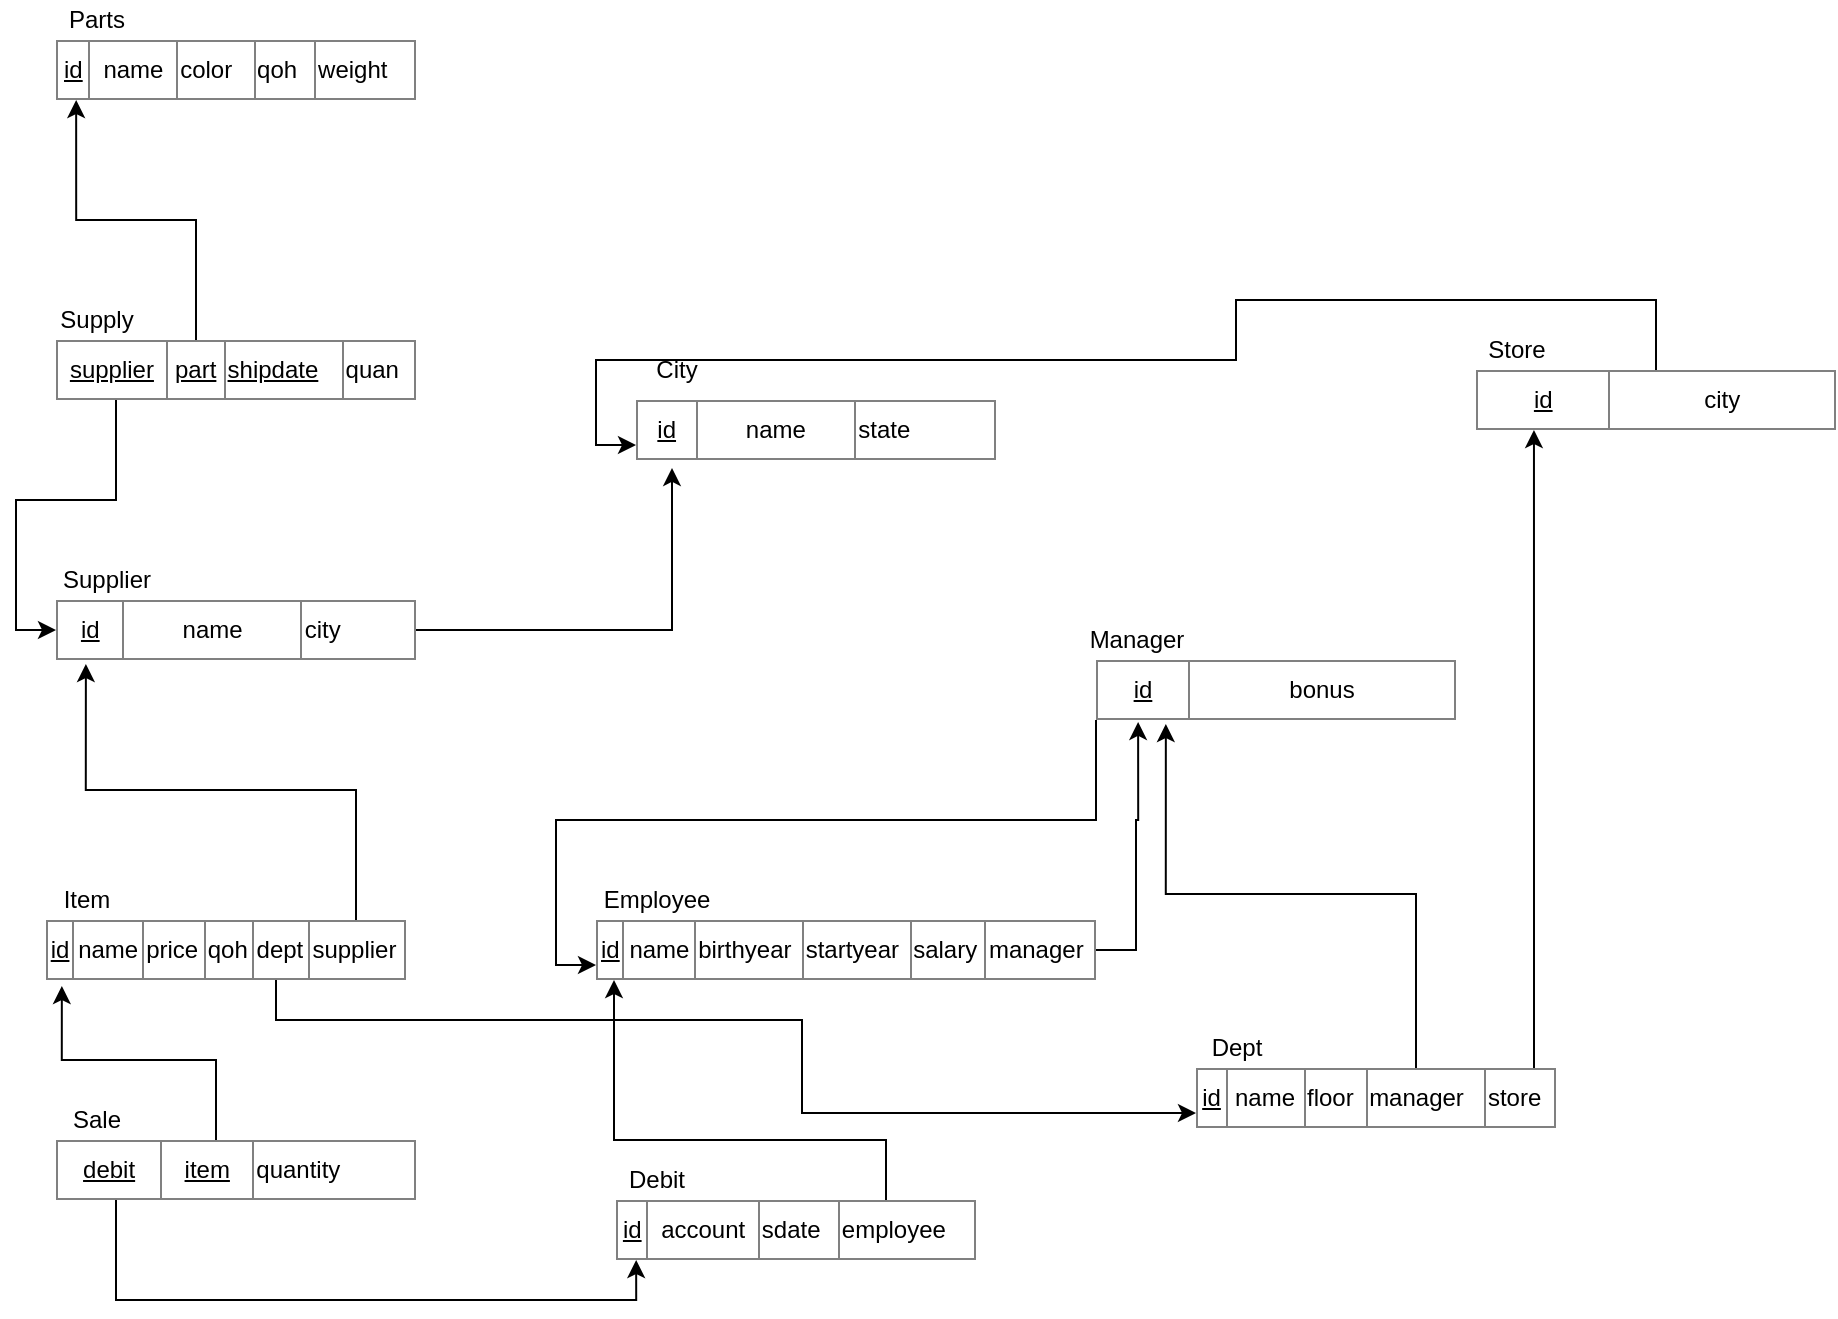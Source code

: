 <mxfile version="12.2.9" type="device" pages="1"><diagram id="_IVU9Z6frT93hyB4E43L" name="Page-1"><mxGraphModel dx="698" dy="912" grid="1" gridSize="10" guides="1" tooltips="1" connect="1" arrows="1" fold="1" page="1" pageScale="1" pageWidth="827" pageHeight="1169" math="0" shadow="0"><root><mxCell id="0"/><mxCell id="1" parent="0"/><mxCell id="f37IGXyw65pJOYU_m1HP-1" value="&lt;table style=&quot;width: 100% ; height: 100% ; border-collapse: collapse&quot; width=&quot;100%&quot; border=&quot;1&quot;&gt;&lt;tbody&gt;&lt;tr&gt;&lt;td align=&quot;center&quot;&gt;&lt;u&gt;id&lt;/u&gt;&lt;br&gt;&lt;/td&gt;&lt;td align=&quot;center&quot;&gt;name&lt;br&gt;&lt;/td&gt;&lt;td&gt;color&lt;br&gt;&lt;/td&gt;&lt;td&gt;qoh&lt;br&gt;&lt;/td&gt;&lt;td&gt;weight&lt;br&gt;&lt;/td&gt;&lt;/tr&gt;&lt;/tbody&gt;&lt;/table&gt;" style="text;html=1;strokeColor=none;fillColor=none;overflow=fill;" vertex="1" parent="1"><mxGeometry x="40" y="70" width="180" height="30" as="geometry"/></mxCell><mxCell id="f37IGXyw65pJOYU_m1HP-2" value="Parts" style="text;html=1;align=center;verticalAlign=middle;resizable=0;points=[];;autosize=1;" vertex="1" parent="1"><mxGeometry x="40" y="50" width="40" height="20" as="geometry"/></mxCell><mxCell id="f37IGXyw65pJOYU_m1HP-7" style="edgeStyle=orthogonalEdgeStyle;rounded=0;orthogonalLoop=1;jettySize=auto;html=1;entryX=0.056;entryY=1;entryDx=0;entryDy=0;entryPerimeter=0;" edge="1" parent="1" source="f37IGXyw65pJOYU_m1HP-5" target="f37IGXyw65pJOYU_m1HP-1"><mxGeometry relative="1" as="geometry"><Array as="points"><mxPoint x="110" y="160"/><mxPoint x="50" y="160"/></Array></mxGeometry></mxCell><mxCell id="f37IGXyw65pJOYU_m1HP-10" style="edgeStyle=orthogonalEdgeStyle;rounded=0;orthogonalLoop=1;jettySize=auto;html=1;entryX=0;entryY=0.5;entryDx=0;entryDy=0;" edge="1" parent="1" source="f37IGXyw65pJOYU_m1HP-5" target="f37IGXyw65pJOYU_m1HP-8"><mxGeometry relative="1" as="geometry"><Array as="points"><mxPoint x="70" y="300"/><mxPoint x="20" y="300"/><mxPoint x="20" y="365"/></Array></mxGeometry></mxCell><mxCell id="f37IGXyw65pJOYU_m1HP-5" value="&lt;table style=&quot;width: 100% ; height: 100% ; border-collapse: collapse&quot; width=&quot;100%&quot; border=&quot;1&quot;&gt;&lt;tbody&gt;&lt;tr&gt;&lt;td align=&quot;center&quot;&gt;&lt;u&gt;supplier&lt;/u&gt;&lt;br&gt;&lt;/td&gt;&lt;td align=&quot;center&quot;&gt;&lt;u&gt;part&lt;/u&gt;&lt;br&gt;&lt;/td&gt;&lt;td&gt;&lt;u&gt;shipdate&lt;/u&gt;&lt;br&gt;&lt;/td&gt;&lt;td&gt;quan&lt;br&gt;&lt;/td&gt;&lt;/tr&gt;&lt;/tbody&gt;&lt;/table&gt;" style="text;html=1;strokeColor=none;fillColor=none;overflow=fill;" vertex="1" parent="1"><mxGeometry x="40" y="220" width="180" height="30" as="geometry"/></mxCell><mxCell id="f37IGXyw65pJOYU_m1HP-6" value="Supply" style="text;html=1;align=center;verticalAlign=middle;resizable=0;points=[];;autosize=1;" vertex="1" parent="1"><mxGeometry x="35" y="200" width="50" height="20" as="geometry"/></mxCell><mxCell id="f37IGXyw65pJOYU_m1HP-13" style="edgeStyle=orthogonalEdgeStyle;rounded=0;orthogonalLoop=1;jettySize=auto;html=1;entryX=0.1;entryY=1.133;entryDx=0;entryDy=0;entryPerimeter=0;" edge="1" parent="1" source="f37IGXyw65pJOYU_m1HP-8" target="f37IGXyw65pJOYU_m1HP-11"><mxGeometry relative="1" as="geometry"/></mxCell><mxCell id="f37IGXyw65pJOYU_m1HP-8" value="&lt;table style=&quot;width: 100% ; height: 100% ; border-collapse: collapse&quot; width=&quot;100%&quot; border=&quot;1&quot;&gt;&lt;tbody&gt;&lt;tr&gt;&lt;td align=&quot;center&quot;&gt;&lt;u&gt;id&lt;/u&gt;&lt;br&gt;&lt;/td&gt;&lt;td align=&quot;center&quot;&gt;name&lt;br&gt;&lt;/td&gt;&lt;td&gt;city&lt;br&gt;&lt;/td&gt;&lt;/tr&gt;&lt;/tbody&gt;&lt;/table&gt;" style="text;html=1;strokeColor=none;fillColor=none;overflow=fill;" vertex="1" parent="1"><mxGeometry x="40" y="350" width="180" height="30" as="geometry"/></mxCell><mxCell id="f37IGXyw65pJOYU_m1HP-9" value="Supplier" style="text;html=1;align=center;verticalAlign=middle;resizable=0;points=[];;autosize=1;" vertex="1" parent="1"><mxGeometry x="35" y="330" width="60" height="20" as="geometry"/></mxCell><mxCell id="f37IGXyw65pJOYU_m1HP-11" value="&lt;table style=&quot;width: 100% ; height: 100% ; border-collapse: collapse&quot; width=&quot;100%&quot; border=&quot;1&quot;&gt;&lt;tbody&gt;&lt;tr&gt;&lt;td align=&quot;center&quot;&gt;&lt;u&gt;id&lt;/u&gt;&lt;br&gt;&lt;/td&gt;&lt;td align=&quot;center&quot;&gt;name&lt;br&gt;&lt;/td&gt;&lt;td&gt;state&lt;br&gt;&lt;/td&gt;&lt;/tr&gt;&lt;/tbody&gt;&lt;/table&gt;" style="text;html=1;strokeColor=none;fillColor=none;overflow=fill;" vertex="1" parent="1"><mxGeometry x="330" y="250" width="180" height="30" as="geometry"/></mxCell><mxCell id="f37IGXyw65pJOYU_m1HP-12" value="City" style="text;html=1;align=center;verticalAlign=middle;resizable=0;points=[];;autosize=1;" vertex="1" parent="1"><mxGeometry x="330" y="225" width="40" height="20" as="geometry"/></mxCell><mxCell id="f37IGXyw65pJOYU_m1HP-16" style="edgeStyle=orthogonalEdgeStyle;rounded=0;orthogonalLoop=1;jettySize=auto;html=1;entryX=0.083;entryY=1.067;entryDx=0;entryDy=0;entryPerimeter=0;" edge="1" parent="1" source="f37IGXyw65pJOYU_m1HP-14" target="f37IGXyw65pJOYU_m1HP-8"><mxGeometry relative="1" as="geometry"><mxPoint x="125" y="430" as="targetPoint"/><Array as="points"><mxPoint x="190" y="445"/><mxPoint x="55" y="445"/></Array></mxGeometry></mxCell><mxCell id="f37IGXyw65pJOYU_m1HP-34" style="edgeStyle=orthogonalEdgeStyle;rounded=0;orthogonalLoop=1;jettySize=auto;html=1;entryX=0;entryY=0.75;entryDx=0;entryDy=0;" edge="1" parent="1" source="f37IGXyw65pJOYU_m1HP-14" target="f37IGXyw65pJOYU_m1HP-31"><mxGeometry relative="1" as="geometry"><Array as="points"><mxPoint x="150" y="560"/><mxPoint x="413" y="560"/><mxPoint x="413" y="607"/></Array></mxGeometry></mxCell><mxCell id="f37IGXyw65pJOYU_m1HP-14" value="&lt;table style=&quot;width: 100% ; height: 100% ; border-collapse: collapse&quot; width=&quot;100%&quot; border=&quot;1&quot;&gt;&lt;tbody&gt;&lt;tr&gt;&lt;td align=&quot;center&quot;&gt;&lt;u&gt;id&lt;/u&gt;&lt;br&gt;&lt;/td&gt;&lt;td align=&quot;center&quot;&gt;name&lt;br&gt;&lt;/td&gt;&lt;td&gt;price&lt;br&gt;&lt;/td&gt;&lt;td&gt;qoh&lt;br&gt;&lt;/td&gt;&lt;td&gt;dept&lt;br&gt;&lt;/td&gt;&lt;td&gt;supplier&lt;br&gt;&lt;/td&gt;&lt;/tr&gt;&lt;/tbody&gt;&lt;/table&gt;" style="text;html=1;strokeColor=none;fillColor=none;overflow=fill;" vertex="1" parent="1"><mxGeometry x="35" y="510" width="180" height="30" as="geometry"/></mxCell><mxCell id="f37IGXyw65pJOYU_m1HP-15" value="Item" style="text;html=1;align=center;verticalAlign=middle;resizable=0;points=[];;autosize=1;" vertex="1" parent="1"><mxGeometry x="35" y="490" width="40" height="20" as="geometry"/></mxCell><mxCell id="f37IGXyw65pJOYU_m1HP-19" style="edgeStyle=orthogonalEdgeStyle;rounded=0;orthogonalLoop=1;jettySize=auto;html=1;entryX=0.044;entryY=1.1;entryDx=0;entryDy=0;entryPerimeter=0;" edge="1" parent="1" source="f37IGXyw65pJOYU_m1HP-17" target="f37IGXyw65pJOYU_m1HP-14"><mxGeometry relative="1" as="geometry"><Array as="points"><mxPoint x="120" y="580"/><mxPoint x="43" y="580"/></Array></mxGeometry></mxCell><mxCell id="f37IGXyw65pJOYU_m1HP-22" style="edgeStyle=orthogonalEdgeStyle;rounded=0;orthogonalLoop=1;jettySize=auto;html=1;entryX=0.056;entryY=1;entryDx=0;entryDy=0;entryPerimeter=0;" edge="1" parent="1" source="f37IGXyw65pJOYU_m1HP-17" target="f37IGXyw65pJOYU_m1HP-20"><mxGeometry relative="1" as="geometry"><Array as="points"><mxPoint x="70" y="700"/><mxPoint x="330" y="700"/></Array></mxGeometry></mxCell><mxCell id="f37IGXyw65pJOYU_m1HP-17" value="&lt;table style=&quot;width: 100% ; height: 100% ; border-collapse: collapse&quot; width=&quot;100%&quot; border=&quot;1&quot;&gt;&lt;tbody&gt;&lt;tr&gt;&lt;td align=&quot;center&quot;&gt;&lt;u&gt;debit&lt;/u&gt;&lt;br&gt;&lt;/td&gt;&lt;td align=&quot;center&quot;&gt;&lt;u&gt;item&lt;/u&gt;&lt;br&gt;&lt;/td&gt;&lt;td&gt;quantity&lt;br&gt;&lt;/td&gt;&lt;/tr&gt;&lt;/tbody&gt;&lt;/table&gt;" style="text;html=1;strokeColor=none;fillColor=none;overflow=fill;" vertex="1" parent="1"><mxGeometry x="40" y="620" width="180" height="30" as="geometry"/></mxCell><mxCell id="f37IGXyw65pJOYU_m1HP-18" value="Sale" style="text;html=1;align=center;verticalAlign=middle;resizable=0;points=[];;autosize=1;" vertex="1" parent="1"><mxGeometry x="40" y="600" width="40" height="20" as="geometry"/></mxCell><mxCell id="f37IGXyw65pJOYU_m1HP-39" style="edgeStyle=orthogonalEdgeStyle;rounded=0;orthogonalLoop=1;jettySize=auto;html=1;exitX=0.75;exitY=0;exitDx=0;exitDy=0;entryX=0.036;entryY=1;entryDx=0;entryDy=0;entryPerimeter=0;" edge="1" parent="1" source="f37IGXyw65pJOYU_m1HP-20" target="f37IGXyw65pJOYU_m1HP-23"><mxGeometry relative="1" as="geometry"><Array as="points"><mxPoint x="455" y="620"/><mxPoint x="319" y="620"/></Array></mxGeometry></mxCell><mxCell id="f37IGXyw65pJOYU_m1HP-20" value="&lt;table style=&quot;width: 100% ; height: 100% ; border-collapse: collapse&quot; width=&quot;100%&quot; border=&quot;1&quot;&gt;&lt;tbody&gt;&lt;tr&gt;&lt;td align=&quot;center&quot;&gt;&lt;u&gt;id&lt;/u&gt;&lt;br&gt;&lt;/td&gt;&lt;td align=&quot;center&quot;&gt;account&lt;br&gt;&lt;/td&gt;&lt;td&gt;sdate&lt;br&gt;&lt;/td&gt;&lt;td&gt;employee&lt;br&gt;&lt;/td&gt;&lt;/tr&gt;&lt;/tbody&gt;&lt;/table&gt;" style="text;html=1;strokeColor=none;fillColor=none;overflow=fill;" vertex="1" parent="1"><mxGeometry x="320" y="650" width="180" height="30" as="geometry"/></mxCell><mxCell id="f37IGXyw65pJOYU_m1HP-21" value="Debit" style="text;html=1;align=center;verticalAlign=middle;resizable=0;points=[];;autosize=1;" vertex="1" parent="1"><mxGeometry x="320" y="630" width="40" height="20" as="geometry"/></mxCell><mxCell id="f37IGXyw65pJOYU_m1HP-30" style="edgeStyle=orthogonalEdgeStyle;rounded=0;orthogonalLoop=1;jettySize=auto;html=1;entryX=0.117;entryY=1.033;entryDx=0;entryDy=0;entryPerimeter=0;" edge="1" parent="1" source="f37IGXyw65pJOYU_m1HP-23" target="f37IGXyw65pJOYU_m1HP-27"><mxGeometry relative="1" as="geometry"><mxPoint x="590" y="420" as="targetPoint"/><Array as="points"><mxPoint x="580" y="525"/><mxPoint x="580" y="460"/><mxPoint x="581" y="460"/></Array></mxGeometry></mxCell><mxCell id="f37IGXyw65pJOYU_m1HP-23" value="&lt;table style=&quot;width: 100% ; height: 100% ; border-collapse: collapse&quot; width=&quot;100%&quot; border=&quot;1&quot;&gt;&lt;tbody&gt;&lt;tr&gt;&lt;td align=&quot;center&quot;&gt;&lt;u&gt;id&lt;/u&gt;&lt;br&gt;&lt;/td&gt;&lt;td align=&quot;center&quot;&gt;name&lt;br&gt;&lt;/td&gt;&lt;td&gt;birthyear&lt;br&gt;&lt;/td&gt;&lt;td&gt;startyear&lt;br&gt;&lt;/td&gt;&lt;td&gt;salary&lt;br&gt;&lt;/td&gt;&lt;td&gt;manager&lt;br&gt;&lt;/td&gt;&lt;/tr&gt;&lt;/tbody&gt;&lt;/table&gt;" style="text;html=1;strokeColor=none;fillColor=none;overflow=fill;" vertex="1" parent="1"><mxGeometry x="310" y="510" width="250" height="30" as="geometry"/></mxCell><mxCell id="f37IGXyw65pJOYU_m1HP-24" value="Employee" style="text;html=1;align=center;verticalAlign=middle;resizable=0;points=[];;autosize=1;" vertex="1" parent="1"><mxGeometry x="305" y="490" width="70" height="20" as="geometry"/></mxCell><mxCell id="f37IGXyw65pJOYU_m1HP-29" style="edgeStyle=orthogonalEdgeStyle;rounded=0;orthogonalLoop=1;jettySize=auto;html=1;entryX=0;entryY=0.75;entryDx=0;entryDy=0;" edge="1" parent="1" source="f37IGXyw65pJOYU_m1HP-27" target="f37IGXyw65pJOYU_m1HP-23"><mxGeometry relative="1" as="geometry"><Array as="points"><mxPoint x="560" y="460"/><mxPoint x="290" y="460"/><mxPoint x="290" y="533"/></Array></mxGeometry></mxCell><mxCell id="f37IGXyw65pJOYU_m1HP-27" value="&lt;table style=&quot;width: 100% ; height: 100% ; border-collapse: collapse&quot; width=&quot;100%&quot; border=&quot;1&quot;&gt;&lt;tbody&gt;&lt;tr&gt;&lt;td align=&quot;center&quot;&gt;&lt;u&gt;id&lt;/u&gt;&lt;br&gt;&lt;/td&gt;&lt;td align=&quot;center&quot;&gt;bonus&lt;br&gt;&lt;/td&gt;&lt;/tr&gt;&lt;/tbody&gt;&lt;/table&gt;" style="text;html=1;strokeColor=none;fillColor=none;overflow=fill;" vertex="1" parent="1"><mxGeometry x="560" y="380" width="180" height="30" as="geometry"/></mxCell><mxCell id="f37IGXyw65pJOYU_m1HP-28" value="Manager" style="text;html=1;align=center;verticalAlign=middle;resizable=0;points=[];;autosize=1;" vertex="1" parent="1"><mxGeometry x="550" y="360" width="60" height="20" as="geometry"/></mxCell><mxCell id="f37IGXyw65pJOYU_m1HP-33" style="edgeStyle=orthogonalEdgeStyle;rounded=0;orthogonalLoop=1;jettySize=auto;html=1;entryX=0.194;entryY=1.067;entryDx=0;entryDy=0;entryPerimeter=0;" edge="1" parent="1" source="f37IGXyw65pJOYU_m1HP-31" target="f37IGXyw65pJOYU_m1HP-27"><mxGeometry relative="1" as="geometry"><Array as="points"><mxPoint x="720" y="497"/><mxPoint x="595" y="497"/></Array></mxGeometry></mxCell><mxCell id="f37IGXyw65pJOYU_m1HP-37" style="edgeStyle=orthogonalEdgeStyle;rounded=0;orthogonalLoop=1;jettySize=auto;html=1;entryX=0.161;entryY=1;entryDx=0;entryDy=0;entryPerimeter=0;" edge="1" parent="1" source="f37IGXyw65pJOYU_m1HP-31" target="f37IGXyw65pJOYU_m1HP-35"><mxGeometry relative="1" as="geometry"><Array as="points"><mxPoint x="779" y="530"/><mxPoint x="779" y="530"/></Array></mxGeometry></mxCell><mxCell id="f37IGXyw65pJOYU_m1HP-31" value="&lt;table style=&quot;width: 100% ; height: 100% ; border-collapse: collapse&quot; width=&quot;100%&quot; border=&quot;1&quot;&gt;&lt;tbody&gt;&lt;tr&gt;&lt;td align=&quot;center&quot;&gt;&lt;u&gt;id&lt;/u&gt;&lt;br&gt;&lt;/td&gt;&lt;td align=&quot;center&quot;&gt;name&lt;br&gt;&lt;/td&gt;&lt;td&gt;floor&lt;br&gt;&lt;/td&gt;&lt;td&gt;manager&lt;br&gt;&lt;/td&gt;&lt;td&gt;store&lt;br&gt;&lt;/td&gt;&lt;/tr&gt;&lt;/tbody&gt;&lt;/table&gt;" style="text;html=1;strokeColor=none;fillColor=none;overflow=fill;" vertex="1" parent="1"><mxGeometry x="610" y="584" width="180" height="30" as="geometry"/></mxCell><mxCell id="f37IGXyw65pJOYU_m1HP-32" value="Dept" style="text;html=1;align=center;verticalAlign=middle;resizable=0;points=[];;autosize=1;" vertex="1" parent="1"><mxGeometry x="610" y="564" width="40" height="20" as="geometry"/></mxCell><mxCell id="f37IGXyw65pJOYU_m1HP-38" style="edgeStyle=orthogonalEdgeStyle;rounded=0;orthogonalLoop=1;jettySize=auto;html=1;entryX=0;entryY=0.75;entryDx=0;entryDy=0;" edge="1" parent="1" source="f37IGXyw65pJOYU_m1HP-35" target="f37IGXyw65pJOYU_m1HP-11"><mxGeometry relative="1" as="geometry"><Array as="points"><mxPoint x="840" y="200"/><mxPoint x="630" y="200"/><mxPoint x="630" y="230"/><mxPoint x="310" y="230"/><mxPoint x="310" y="273"/></Array></mxGeometry></mxCell><mxCell id="f37IGXyw65pJOYU_m1HP-35" value="&lt;table style=&quot;width: 100% ; height: 100% ; border-collapse: collapse&quot; width=&quot;100%&quot; border=&quot;1&quot;&gt;&lt;tbody&gt;&lt;tr&gt;&lt;td align=&quot;center&quot;&gt;&lt;u&gt;id&lt;/u&gt;&lt;br&gt;&lt;/td&gt;&lt;td align=&quot;center&quot;&gt;city&lt;br&gt;&lt;/td&gt;&lt;/tr&gt;&lt;/tbody&gt;&lt;/table&gt;" style="text;html=1;strokeColor=none;fillColor=none;overflow=fill;" vertex="1" parent="1"><mxGeometry x="750" y="235" width="180" height="30" as="geometry"/></mxCell><mxCell id="f37IGXyw65pJOYU_m1HP-36" value="Store" style="text;html=1;align=center;verticalAlign=middle;resizable=0;points=[];;autosize=1;" vertex="1" parent="1"><mxGeometry x="750" y="215" width="40" height="20" as="geometry"/></mxCell></root></mxGraphModel></diagram></mxfile>